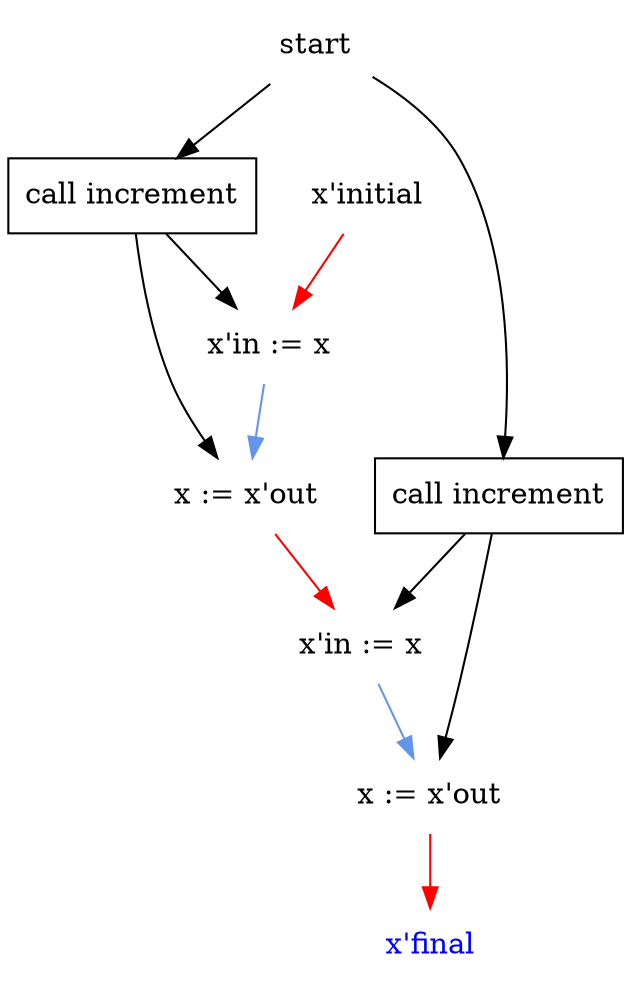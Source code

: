 // add2_pdg
digraph G {
   graph [splines=True];
    1 [label="start",shape="plaintext"];
    3 [label="x'initial",shape="plaintext"];
    4 [label="x'final",shape="plaintext",fontcolor="blue"];
    7 [label="call increment",shape="box"];
    8 [label="x'in&nbsp;:=&nbsp;x",shape="plaintext"];
    9 [label="x&nbsp;:=&nbsp;x'out",shape="plaintext"];
    10 [label="call increment",shape="box"];
    11 [label="x'in&nbsp;:=&nbsp;x",shape="plaintext"];
    12 [label="x&nbsp;:=&nbsp;x'out",shape="plaintext"];

    1 ->  7 [arrowType="normal"];
    1 ->  10 [arrowType="normal"];
    3 ->  8 [arrowType="normal",color="red"];
    7 ->  8 [arrowType="normal"];
    7 ->  9 [arrowType="normal"];
    8 ->  9 [arrowType="normal",color="cornflowerblue"];
    9 ->  11 [arrowType="normal",color="red"];
    10 ->  11 [arrowType="normal"];
    10 ->  12 [arrowType="normal"];
    11 ->  12 [arrowType="normal",color="cornflowerblue"];
    12 ->  4 [arrowType="normal",color="red"];
}
